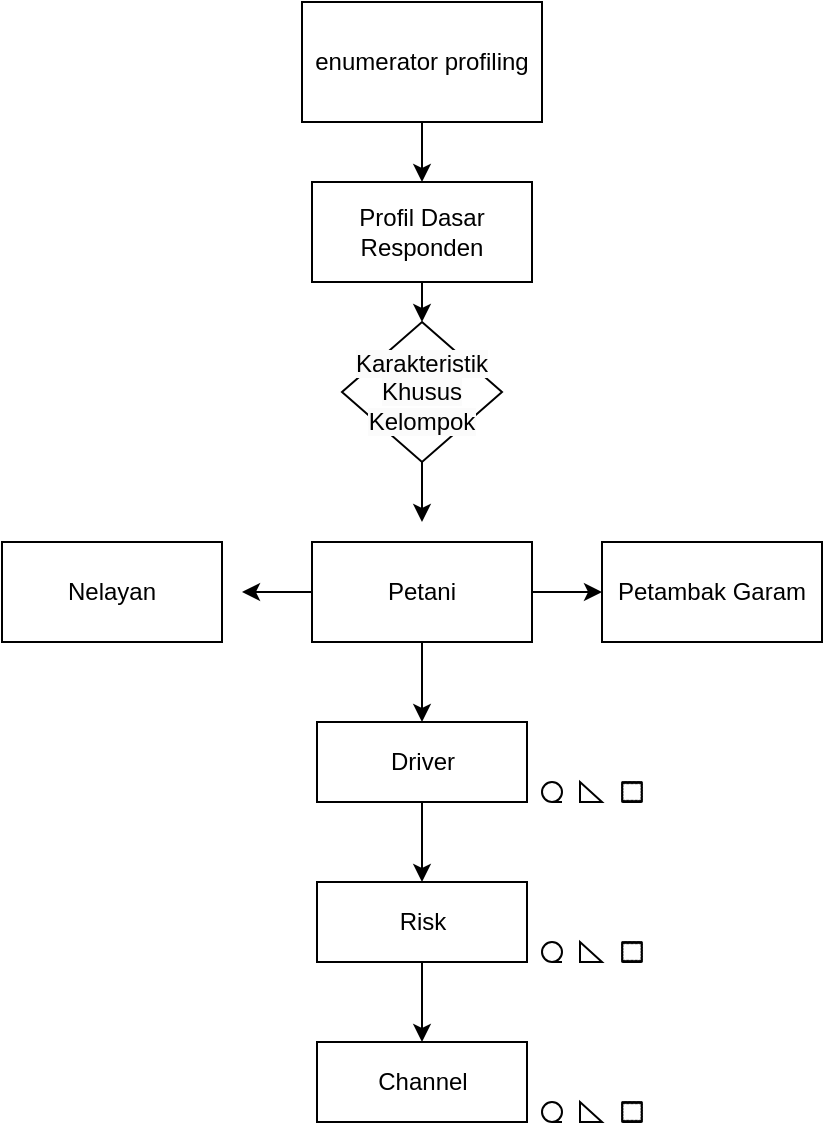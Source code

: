 <mxfile version="22.0.4" type="github">
  <diagram name="Page-1" id="DN99CWY4x4x0KaSOsq1N">
    <mxGraphModel dx="1434" dy="832" grid="1" gridSize="10" guides="1" tooltips="1" connect="1" arrows="1" fold="1" page="1" pageScale="1" pageWidth="827" pageHeight="1169" math="0" shadow="0">
      <root>
        <mxCell id="0" />
        <mxCell id="1" parent="0" />
        <mxCell id="UzGlvYKTXJz1Z9lFT7LV-12" style="edgeStyle=orthogonalEdgeStyle;rounded=0;orthogonalLoop=1;jettySize=auto;html=1;exitX=0.5;exitY=1;exitDx=0;exitDy=0;entryX=0.5;entryY=0;entryDx=0;entryDy=0;" edge="1" parent="1" source="UzGlvYKTXJz1Z9lFT7LV-1" target="UzGlvYKTXJz1Z9lFT7LV-2">
          <mxGeometry relative="1" as="geometry" />
        </mxCell>
        <mxCell id="UzGlvYKTXJz1Z9lFT7LV-1" value="enumerator profiling" style="rounded=0;whiteSpace=wrap;html=1;" vertex="1" parent="1">
          <mxGeometry x="330" y="90" width="120" height="60" as="geometry" />
        </mxCell>
        <mxCell id="UzGlvYKTXJz1Z9lFT7LV-13" style="edgeStyle=orthogonalEdgeStyle;rounded=0;orthogonalLoop=1;jettySize=auto;html=1;exitX=0.5;exitY=1;exitDx=0;exitDy=0;entryX=0.5;entryY=0;entryDx=0;entryDy=0;" edge="1" parent="1" source="UzGlvYKTXJz1Z9lFT7LV-2" target="UzGlvYKTXJz1Z9lFT7LV-4">
          <mxGeometry relative="1" as="geometry" />
        </mxCell>
        <mxCell id="UzGlvYKTXJz1Z9lFT7LV-2" value="Profil Dasar Responden" style="rounded=0;whiteSpace=wrap;html=1;" vertex="1" parent="1">
          <mxGeometry x="335" y="180" width="110" height="50" as="geometry" />
        </mxCell>
        <mxCell id="UzGlvYKTXJz1Z9lFT7LV-3" value="Nelayan" style="rounded=0;whiteSpace=wrap;html=1;" vertex="1" parent="1">
          <mxGeometry x="180" y="360" width="110" height="50" as="geometry" />
        </mxCell>
        <mxCell id="UzGlvYKTXJz1Z9lFT7LV-14" style="edgeStyle=orthogonalEdgeStyle;rounded=0;orthogonalLoop=1;jettySize=auto;html=1;exitX=0.5;exitY=1;exitDx=0;exitDy=0;" edge="1" parent="1" source="UzGlvYKTXJz1Z9lFT7LV-4">
          <mxGeometry relative="1" as="geometry">
            <mxPoint x="390" y="350" as="targetPoint" />
          </mxGeometry>
        </mxCell>
        <mxCell id="UzGlvYKTXJz1Z9lFT7LV-4" value="&lt;span style=&quot;caret-color: rgb(0, 0, 0); color: rgb(0, 0, 0); font-family: Helvetica; font-size: 12px; font-style: normal; font-variant-caps: normal; font-weight: 400; letter-spacing: normal; text-align: center; text-indent: 0px; text-transform: none; word-spacing: 0px; -webkit-text-stroke-width: 0px; background-color: rgb(251, 251, 251); text-decoration: none; float: none; display: inline !important;&quot;&gt;Karakteristik Khusus Kelompok&lt;/span&gt;" style="rhombus;whiteSpace=wrap;html=1;" vertex="1" parent="1">
          <mxGeometry x="350" y="250" width="80" height="70" as="geometry" />
        </mxCell>
        <mxCell id="UzGlvYKTXJz1Z9lFT7LV-15" style="edgeStyle=orthogonalEdgeStyle;rounded=0;orthogonalLoop=1;jettySize=auto;html=1;exitX=0;exitY=0.5;exitDx=0;exitDy=0;" edge="1" parent="1" source="UzGlvYKTXJz1Z9lFT7LV-6">
          <mxGeometry relative="1" as="geometry">
            <mxPoint x="300" y="385" as="targetPoint" />
          </mxGeometry>
        </mxCell>
        <mxCell id="UzGlvYKTXJz1Z9lFT7LV-17" style="edgeStyle=orthogonalEdgeStyle;rounded=0;orthogonalLoop=1;jettySize=auto;html=1;entryX=0;entryY=0.5;entryDx=0;entryDy=0;" edge="1" parent="1" source="UzGlvYKTXJz1Z9lFT7LV-6" target="UzGlvYKTXJz1Z9lFT7LV-7">
          <mxGeometry relative="1" as="geometry" />
        </mxCell>
        <mxCell id="UzGlvYKTXJz1Z9lFT7LV-18" style="edgeStyle=orthogonalEdgeStyle;rounded=0;orthogonalLoop=1;jettySize=auto;html=1;exitX=0.5;exitY=1;exitDx=0;exitDy=0;entryX=0.5;entryY=0;entryDx=0;entryDy=0;" edge="1" parent="1" source="UzGlvYKTXJz1Z9lFT7LV-6" target="UzGlvYKTXJz1Z9lFT7LV-8">
          <mxGeometry relative="1" as="geometry" />
        </mxCell>
        <mxCell id="UzGlvYKTXJz1Z9lFT7LV-6" value="Petani" style="rounded=0;whiteSpace=wrap;html=1;" vertex="1" parent="1">
          <mxGeometry x="335" y="360" width="110" height="50" as="geometry" />
        </mxCell>
        <mxCell id="UzGlvYKTXJz1Z9lFT7LV-7" value="Petambak Garam" style="rounded=0;whiteSpace=wrap;html=1;" vertex="1" parent="1">
          <mxGeometry x="480" y="360" width="110" height="50" as="geometry" />
        </mxCell>
        <mxCell id="UzGlvYKTXJz1Z9lFT7LV-19" style="edgeStyle=orthogonalEdgeStyle;rounded=0;orthogonalLoop=1;jettySize=auto;html=1;exitX=0.5;exitY=1;exitDx=0;exitDy=0;entryX=0.5;entryY=0;entryDx=0;entryDy=0;" edge="1" parent="1" source="UzGlvYKTXJz1Z9lFT7LV-8" target="UzGlvYKTXJz1Z9lFT7LV-9">
          <mxGeometry relative="1" as="geometry" />
        </mxCell>
        <mxCell id="UzGlvYKTXJz1Z9lFT7LV-8" value="Driver" style="rounded=0;whiteSpace=wrap;html=1;" vertex="1" parent="1">
          <mxGeometry x="337.5" y="450" width="105" height="40" as="geometry" />
        </mxCell>
        <mxCell id="UzGlvYKTXJz1Z9lFT7LV-20" style="edgeStyle=orthogonalEdgeStyle;rounded=0;orthogonalLoop=1;jettySize=auto;html=1;exitX=0.5;exitY=1;exitDx=0;exitDy=0;entryX=0.5;entryY=0;entryDx=0;entryDy=0;" edge="1" parent="1" source="UzGlvYKTXJz1Z9lFT7LV-9" target="UzGlvYKTXJz1Z9lFT7LV-10">
          <mxGeometry relative="1" as="geometry" />
        </mxCell>
        <mxCell id="UzGlvYKTXJz1Z9lFT7LV-9" value="Risk" style="rounded=0;whiteSpace=wrap;html=1;" vertex="1" parent="1">
          <mxGeometry x="337.5" y="530" width="105" height="40" as="geometry" />
        </mxCell>
        <mxCell id="UzGlvYKTXJz1Z9lFT7LV-10" value="Channel" style="rounded=0;whiteSpace=wrap;html=1;" vertex="1" parent="1">
          <mxGeometry x="337.5" y="610" width="105" height="40" as="geometry" />
        </mxCell>
        <mxCell id="UzGlvYKTXJz1Z9lFT7LV-27" value="" style="group" vertex="1" connectable="0" parent="1">
          <mxGeometry x="450" y="480" width="50" height="10" as="geometry" />
        </mxCell>
        <mxCell id="UzGlvYKTXJz1Z9lFT7LV-21" value="" style="shape=tapeData;whiteSpace=wrap;html=1;perimeter=ellipsePerimeter;" vertex="1" parent="UzGlvYKTXJz1Z9lFT7LV-27">
          <mxGeometry width="10" height="10" as="geometry" />
        </mxCell>
        <mxCell id="UzGlvYKTXJz1Z9lFT7LV-22" value="" style="verticalLabelPosition=bottom;verticalAlign=top;html=1;shape=mxgraph.basic.acute_triangle;dx=0;" vertex="1" parent="UzGlvYKTXJz1Z9lFT7LV-27">
          <mxGeometry x="19" width="11" height="10" as="geometry" />
        </mxCell>
        <mxCell id="UzGlvYKTXJz1Z9lFT7LV-23" value="" style="whiteSpace=wrap;html=1;shape=mxgraph.basic.cloud_rect" vertex="1" parent="UzGlvYKTXJz1Z9lFT7LV-27">
          <mxGeometry x="40" width="10" height="10" as="geometry" />
        </mxCell>
        <mxCell id="UzGlvYKTXJz1Z9lFT7LV-29" value="" style="group" vertex="1" connectable="0" parent="1">
          <mxGeometry x="450" y="560" width="50" height="10" as="geometry" />
        </mxCell>
        <mxCell id="UzGlvYKTXJz1Z9lFT7LV-30" value="" style="shape=tapeData;whiteSpace=wrap;html=1;perimeter=ellipsePerimeter;" vertex="1" parent="UzGlvYKTXJz1Z9lFT7LV-29">
          <mxGeometry width="10" height="10" as="geometry" />
        </mxCell>
        <mxCell id="UzGlvYKTXJz1Z9lFT7LV-31" value="" style="verticalLabelPosition=bottom;verticalAlign=top;html=1;shape=mxgraph.basic.acute_triangle;dx=0;" vertex="1" parent="UzGlvYKTXJz1Z9lFT7LV-29">
          <mxGeometry x="19" width="11" height="10" as="geometry" />
        </mxCell>
        <mxCell id="UzGlvYKTXJz1Z9lFT7LV-32" value="" style="whiteSpace=wrap;html=1;shape=mxgraph.basic.cloud_rect" vertex="1" parent="UzGlvYKTXJz1Z9lFT7LV-29">
          <mxGeometry x="40" width="10" height="10" as="geometry" />
        </mxCell>
        <mxCell id="UzGlvYKTXJz1Z9lFT7LV-33" value="" style="group" vertex="1" connectable="0" parent="1">
          <mxGeometry x="450" y="640" width="50" height="10" as="geometry" />
        </mxCell>
        <mxCell id="UzGlvYKTXJz1Z9lFT7LV-34" value="" style="shape=tapeData;whiteSpace=wrap;html=1;perimeter=ellipsePerimeter;" vertex="1" parent="UzGlvYKTXJz1Z9lFT7LV-33">
          <mxGeometry width="10" height="10" as="geometry" />
        </mxCell>
        <mxCell id="UzGlvYKTXJz1Z9lFT7LV-35" value="" style="verticalLabelPosition=bottom;verticalAlign=top;html=1;shape=mxgraph.basic.acute_triangle;dx=0;" vertex="1" parent="UzGlvYKTXJz1Z9lFT7LV-33">
          <mxGeometry x="19" width="11" height="10" as="geometry" />
        </mxCell>
        <mxCell id="UzGlvYKTXJz1Z9lFT7LV-36" value="" style="whiteSpace=wrap;html=1;shape=mxgraph.basic.cloud_rect" vertex="1" parent="UzGlvYKTXJz1Z9lFT7LV-33">
          <mxGeometry x="40" width="10" height="10" as="geometry" />
        </mxCell>
      </root>
    </mxGraphModel>
  </diagram>
</mxfile>

